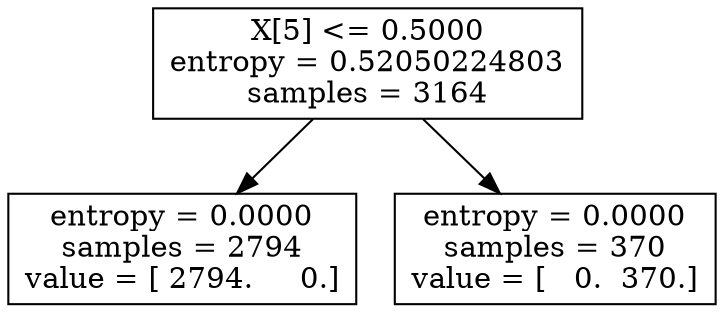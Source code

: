 digraph Tree {
0 [label="X[5] <= 0.5000\nentropy = 0.52050224803\nsamples = 3164", shape="box"] ;
1 [label="entropy = 0.0000\nsamples = 2794\nvalue = [ 2794.     0.]", shape="box"] ;
0 -> 1 ;
2 [label="entropy = 0.0000\nsamples = 370\nvalue = [   0.  370.]", shape="box"] ;
0 -> 2 ;
}